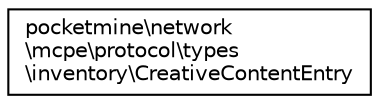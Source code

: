 digraph "Graphical Class Hierarchy"
{
 // INTERACTIVE_SVG=YES
 // LATEX_PDF_SIZE
  edge [fontname="Helvetica",fontsize="10",labelfontname="Helvetica",labelfontsize="10"];
  node [fontname="Helvetica",fontsize="10",shape=record];
  rankdir="LR";
  Node0 [label="pocketmine\\network\l\\mcpe\\protocol\\types\l\\inventory\\CreativeContentEntry",height=0.2,width=0.4,color="black", fillcolor="white", style="filled",URL="$d8/d72/classpocketmine_1_1network_1_1mcpe_1_1protocol_1_1types_1_1inventory_1_1_creative_content_entry.html",tooltip=" "];
}
